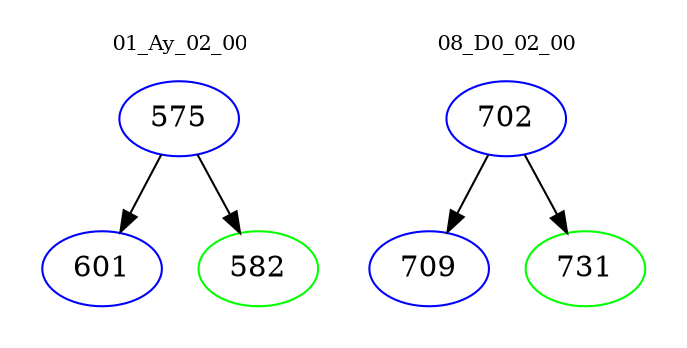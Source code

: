 digraph{
subgraph cluster_0 {
color = white
label = "01_Ay_02_00";
fontsize=10;
T0_575 [label="575", color="blue"]
T0_575 -> T0_601 [color="black"]
T0_601 [label="601", color="blue"]
T0_575 -> T0_582 [color="black"]
T0_582 [label="582", color="green"]
}
subgraph cluster_1 {
color = white
label = "08_D0_02_00";
fontsize=10;
T1_702 [label="702", color="blue"]
T1_702 -> T1_709 [color="black"]
T1_709 [label="709", color="blue"]
T1_702 -> T1_731 [color="black"]
T1_731 [label="731", color="green"]
}
}
